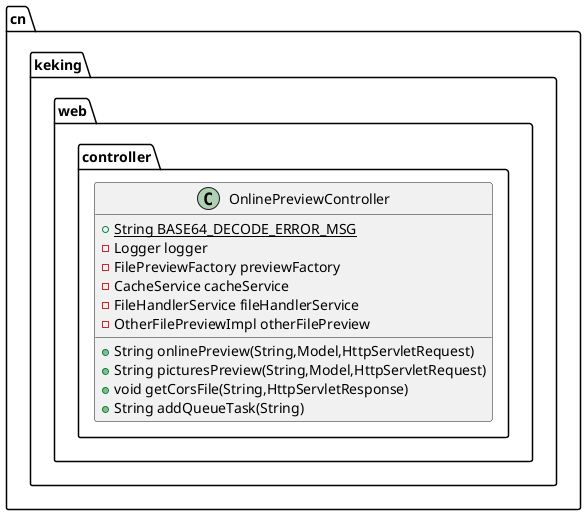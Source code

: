 @startuml
class cn.keking.web.controller.OnlinePreviewController {
+ {static} String BASE64_DECODE_ERROR_MSG
- Logger logger
- FilePreviewFactory previewFactory
- CacheService cacheService
- FileHandlerService fileHandlerService
- OtherFilePreviewImpl otherFilePreview
+ String onlinePreview(String,Model,HttpServletRequest)
+ String picturesPreview(String,Model,HttpServletRequest)
+ void getCorsFile(String,HttpServletResponse)
+ String addQueueTask(String)
}
@enduml